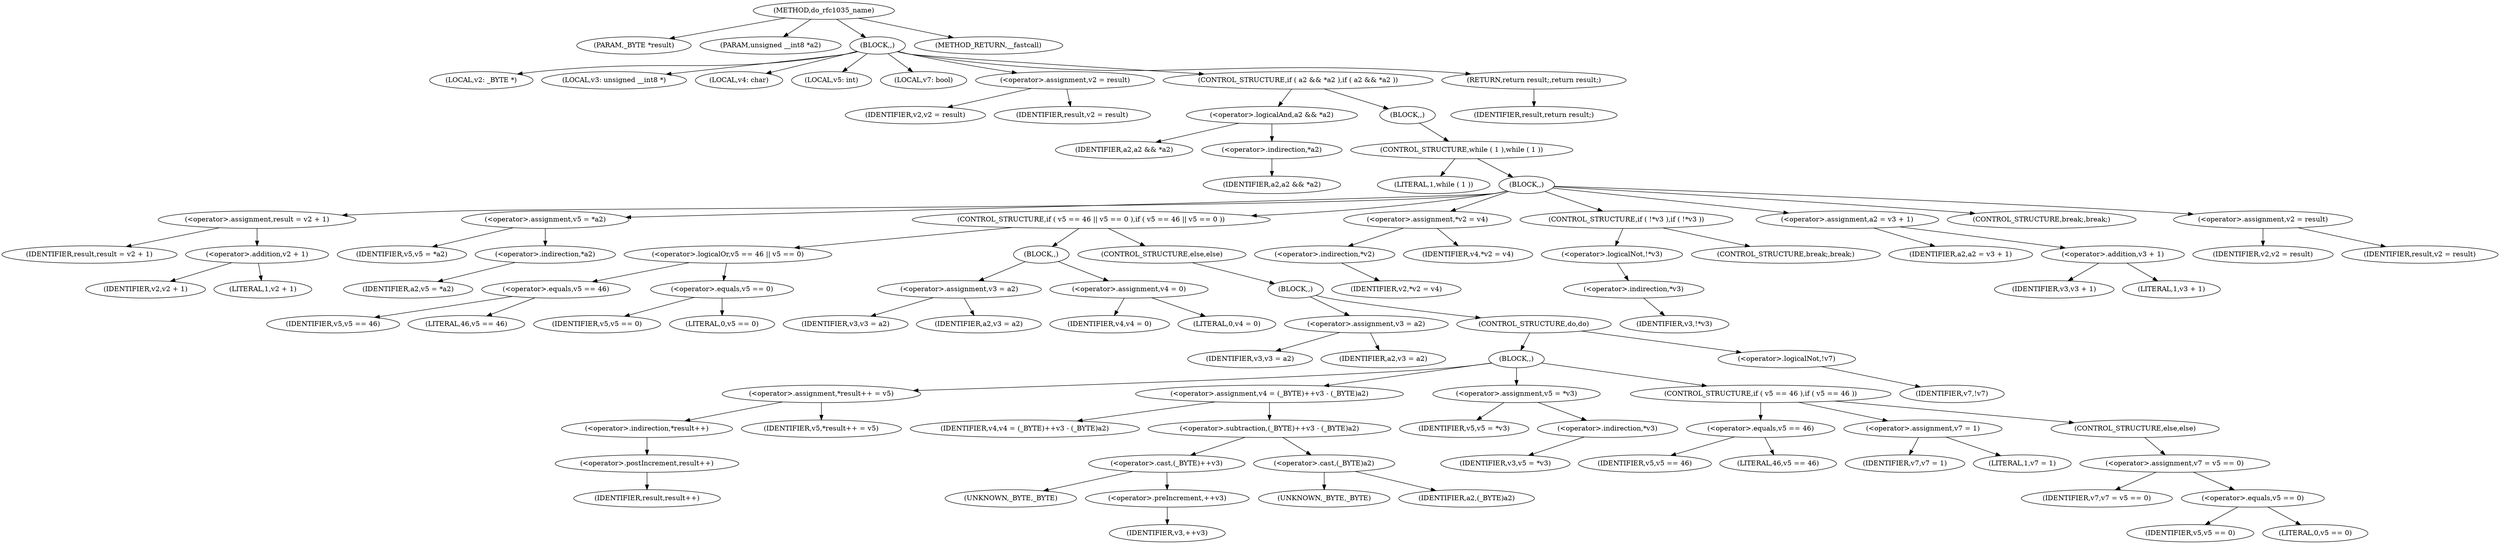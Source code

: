 digraph do_rfc1035_name {  
"1000106" [label = "(METHOD,do_rfc1035_name)" ]
"1000107" [label = "(PARAM,_BYTE *result)" ]
"1000108" [label = "(PARAM,unsigned __int8 *a2)" ]
"1000109" [label = "(BLOCK,,)" ]
"1000110" [label = "(LOCAL,v2: _BYTE *)" ]
"1000111" [label = "(LOCAL,v3: unsigned __int8 *)" ]
"1000112" [label = "(LOCAL,v4: char)" ]
"1000113" [label = "(LOCAL,v5: int)" ]
"1000114" [label = "(LOCAL,v7: bool)" ]
"1000115" [label = "(<operator>.assignment,v2 = result)" ]
"1000116" [label = "(IDENTIFIER,v2,v2 = result)" ]
"1000117" [label = "(IDENTIFIER,result,v2 = result)" ]
"1000118" [label = "(CONTROL_STRUCTURE,if ( a2 && *a2 ),if ( a2 && *a2 ))" ]
"1000119" [label = "(<operator>.logicalAnd,a2 && *a2)" ]
"1000120" [label = "(IDENTIFIER,a2,a2 && *a2)" ]
"1000121" [label = "(<operator>.indirection,*a2)" ]
"1000122" [label = "(IDENTIFIER,a2,a2 && *a2)" ]
"1000123" [label = "(BLOCK,,)" ]
"1000124" [label = "(CONTROL_STRUCTURE,while ( 1 ),while ( 1 ))" ]
"1000125" [label = "(LITERAL,1,while ( 1 ))" ]
"1000126" [label = "(BLOCK,,)" ]
"1000127" [label = "(<operator>.assignment,result = v2 + 1)" ]
"1000128" [label = "(IDENTIFIER,result,result = v2 + 1)" ]
"1000129" [label = "(<operator>.addition,v2 + 1)" ]
"1000130" [label = "(IDENTIFIER,v2,v2 + 1)" ]
"1000131" [label = "(LITERAL,1,v2 + 1)" ]
"1000132" [label = "(<operator>.assignment,v5 = *a2)" ]
"1000133" [label = "(IDENTIFIER,v5,v5 = *a2)" ]
"1000134" [label = "(<operator>.indirection,*a2)" ]
"1000135" [label = "(IDENTIFIER,a2,v5 = *a2)" ]
"1000136" [label = "(CONTROL_STRUCTURE,if ( v5 == 46 || v5 == 0 ),if ( v5 == 46 || v5 == 0 ))" ]
"1000137" [label = "(<operator>.logicalOr,v5 == 46 || v5 == 0)" ]
"1000138" [label = "(<operator>.equals,v5 == 46)" ]
"1000139" [label = "(IDENTIFIER,v5,v5 == 46)" ]
"1000140" [label = "(LITERAL,46,v5 == 46)" ]
"1000141" [label = "(<operator>.equals,v5 == 0)" ]
"1000142" [label = "(IDENTIFIER,v5,v5 == 0)" ]
"1000143" [label = "(LITERAL,0,v5 == 0)" ]
"1000144" [label = "(BLOCK,,)" ]
"1000145" [label = "(<operator>.assignment,v3 = a2)" ]
"1000146" [label = "(IDENTIFIER,v3,v3 = a2)" ]
"1000147" [label = "(IDENTIFIER,a2,v3 = a2)" ]
"1000148" [label = "(<operator>.assignment,v4 = 0)" ]
"1000149" [label = "(IDENTIFIER,v4,v4 = 0)" ]
"1000150" [label = "(LITERAL,0,v4 = 0)" ]
"1000151" [label = "(CONTROL_STRUCTURE,else,else)" ]
"1000152" [label = "(BLOCK,,)" ]
"1000153" [label = "(<operator>.assignment,v3 = a2)" ]
"1000154" [label = "(IDENTIFIER,v3,v3 = a2)" ]
"1000155" [label = "(IDENTIFIER,a2,v3 = a2)" ]
"1000156" [label = "(CONTROL_STRUCTURE,do,do)" ]
"1000157" [label = "(BLOCK,,)" ]
"1000158" [label = "(<operator>.assignment,*result++ = v5)" ]
"1000159" [label = "(<operator>.indirection,*result++)" ]
"1000160" [label = "(<operator>.postIncrement,result++)" ]
"1000161" [label = "(IDENTIFIER,result,result++)" ]
"1000162" [label = "(IDENTIFIER,v5,*result++ = v5)" ]
"1000163" [label = "(<operator>.assignment,v4 = (_BYTE)++v3 - (_BYTE)a2)" ]
"1000164" [label = "(IDENTIFIER,v4,v4 = (_BYTE)++v3 - (_BYTE)a2)" ]
"1000165" [label = "(<operator>.subtraction,(_BYTE)++v3 - (_BYTE)a2)" ]
"1000166" [label = "(<operator>.cast,(_BYTE)++v3)" ]
"1000167" [label = "(UNKNOWN,_BYTE,_BYTE)" ]
"1000168" [label = "(<operator>.preIncrement,++v3)" ]
"1000169" [label = "(IDENTIFIER,v3,++v3)" ]
"1000170" [label = "(<operator>.cast,(_BYTE)a2)" ]
"1000171" [label = "(UNKNOWN,_BYTE,_BYTE)" ]
"1000172" [label = "(IDENTIFIER,a2,(_BYTE)a2)" ]
"1000173" [label = "(<operator>.assignment,v5 = *v3)" ]
"1000174" [label = "(IDENTIFIER,v5,v5 = *v3)" ]
"1000175" [label = "(<operator>.indirection,*v3)" ]
"1000176" [label = "(IDENTIFIER,v3,v5 = *v3)" ]
"1000177" [label = "(CONTROL_STRUCTURE,if ( v5 == 46 ),if ( v5 == 46 ))" ]
"1000178" [label = "(<operator>.equals,v5 == 46)" ]
"1000179" [label = "(IDENTIFIER,v5,v5 == 46)" ]
"1000180" [label = "(LITERAL,46,v5 == 46)" ]
"1000181" [label = "(<operator>.assignment,v7 = 1)" ]
"1000182" [label = "(IDENTIFIER,v7,v7 = 1)" ]
"1000183" [label = "(LITERAL,1,v7 = 1)" ]
"1000184" [label = "(CONTROL_STRUCTURE,else,else)" ]
"1000185" [label = "(<operator>.assignment,v7 = v5 == 0)" ]
"1000186" [label = "(IDENTIFIER,v7,v7 = v5 == 0)" ]
"1000187" [label = "(<operator>.equals,v5 == 0)" ]
"1000188" [label = "(IDENTIFIER,v5,v5 == 0)" ]
"1000189" [label = "(LITERAL,0,v5 == 0)" ]
"1000190" [label = "(<operator>.logicalNot,!v7)" ]
"1000191" [label = "(IDENTIFIER,v7,!v7)" ]
"1000192" [label = "(<operator>.assignment,*v2 = v4)" ]
"1000193" [label = "(<operator>.indirection,*v2)" ]
"1000194" [label = "(IDENTIFIER,v2,*v2 = v4)" ]
"1000195" [label = "(IDENTIFIER,v4,*v2 = v4)" ]
"1000196" [label = "(CONTROL_STRUCTURE,if ( !*v3 ),if ( !*v3 ))" ]
"1000197" [label = "(<operator>.logicalNot,!*v3)" ]
"1000198" [label = "(<operator>.indirection,*v3)" ]
"1000199" [label = "(IDENTIFIER,v3,!*v3)" ]
"1000200" [label = "(CONTROL_STRUCTURE,break;,break;)" ]
"1000201" [label = "(<operator>.assignment,a2 = v3 + 1)" ]
"1000202" [label = "(IDENTIFIER,a2,a2 = v3 + 1)" ]
"1000203" [label = "(<operator>.addition,v3 + 1)" ]
"1000204" [label = "(IDENTIFIER,v3,v3 + 1)" ]
"1000205" [label = "(LITERAL,1,v3 + 1)" ]
"1000206" [label = "(CONTROL_STRUCTURE,break;,break;)" ]
"1000207" [label = "(<operator>.assignment,v2 = result)" ]
"1000208" [label = "(IDENTIFIER,v2,v2 = result)" ]
"1000209" [label = "(IDENTIFIER,result,v2 = result)" ]
"1000210" [label = "(RETURN,return result;,return result;)" ]
"1000211" [label = "(IDENTIFIER,result,return result;)" ]
"1000212" [label = "(METHOD_RETURN,__fastcall)" ]
  "1000106" -> "1000107" 
  "1000106" -> "1000108" 
  "1000106" -> "1000109" 
  "1000106" -> "1000212" 
  "1000109" -> "1000110" 
  "1000109" -> "1000111" 
  "1000109" -> "1000112" 
  "1000109" -> "1000113" 
  "1000109" -> "1000114" 
  "1000109" -> "1000115" 
  "1000109" -> "1000118" 
  "1000109" -> "1000210" 
  "1000115" -> "1000116" 
  "1000115" -> "1000117" 
  "1000118" -> "1000119" 
  "1000118" -> "1000123" 
  "1000119" -> "1000120" 
  "1000119" -> "1000121" 
  "1000121" -> "1000122" 
  "1000123" -> "1000124" 
  "1000124" -> "1000125" 
  "1000124" -> "1000126" 
  "1000126" -> "1000127" 
  "1000126" -> "1000132" 
  "1000126" -> "1000136" 
  "1000126" -> "1000192" 
  "1000126" -> "1000196" 
  "1000126" -> "1000201" 
  "1000126" -> "1000206" 
  "1000126" -> "1000207" 
  "1000127" -> "1000128" 
  "1000127" -> "1000129" 
  "1000129" -> "1000130" 
  "1000129" -> "1000131" 
  "1000132" -> "1000133" 
  "1000132" -> "1000134" 
  "1000134" -> "1000135" 
  "1000136" -> "1000137" 
  "1000136" -> "1000144" 
  "1000136" -> "1000151" 
  "1000137" -> "1000138" 
  "1000137" -> "1000141" 
  "1000138" -> "1000139" 
  "1000138" -> "1000140" 
  "1000141" -> "1000142" 
  "1000141" -> "1000143" 
  "1000144" -> "1000145" 
  "1000144" -> "1000148" 
  "1000145" -> "1000146" 
  "1000145" -> "1000147" 
  "1000148" -> "1000149" 
  "1000148" -> "1000150" 
  "1000151" -> "1000152" 
  "1000152" -> "1000153" 
  "1000152" -> "1000156" 
  "1000153" -> "1000154" 
  "1000153" -> "1000155" 
  "1000156" -> "1000157" 
  "1000156" -> "1000190" 
  "1000157" -> "1000158" 
  "1000157" -> "1000163" 
  "1000157" -> "1000173" 
  "1000157" -> "1000177" 
  "1000158" -> "1000159" 
  "1000158" -> "1000162" 
  "1000159" -> "1000160" 
  "1000160" -> "1000161" 
  "1000163" -> "1000164" 
  "1000163" -> "1000165" 
  "1000165" -> "1000166" 
  "1000165" -> "1000170" 
  "1000166" -> "1000167" 
  "1000166" -> "1000168" 
  "1000168" -> "1000169" 
  "1000170" -> "1000171" 
  "1000170" -> "1000172" 
  "1000173" -> "1000174" 
  "1000173" -> "1000175" 
  "1000175" -> "1000176" 
  "1000177" -> "1000178" 
  "1000177" -> "1000181" 
  "1000177" -> "1000184" 
  "1000178" -> "1000179" 
  "1000178" -> "1000180" 
  "1000181" -> "1000182" 
  "1000181" -> "1000183" 
  "1000184" -> "1000185" 
  "1000185" -> "1000186" 
  "1000185" -> "1000187" 
  "1000187" -> "1000188" 
  "1000187" -> "1000189" 
  "1000190" -> "1000191" 
  "1000192" -> "1000193" 
  "1000192" -> "1000195" 
  "1000193" -> "1000194" 
  "1000196" -> "1000197" 
  "1000196" -> "1000200" 
  "1000197" -> "1000198" 
  "1000198" -> "1000199" 
  "1000201" -> "1000202" 
  "1000201" -> "1000203" 
  "1000203" -> "1000204" 
  "1000203" -> "1000205" 
  "1000207" -> "1000208" 
  "1000207" -> "1000209" 
  "1000210" -> "1000211" 
}
